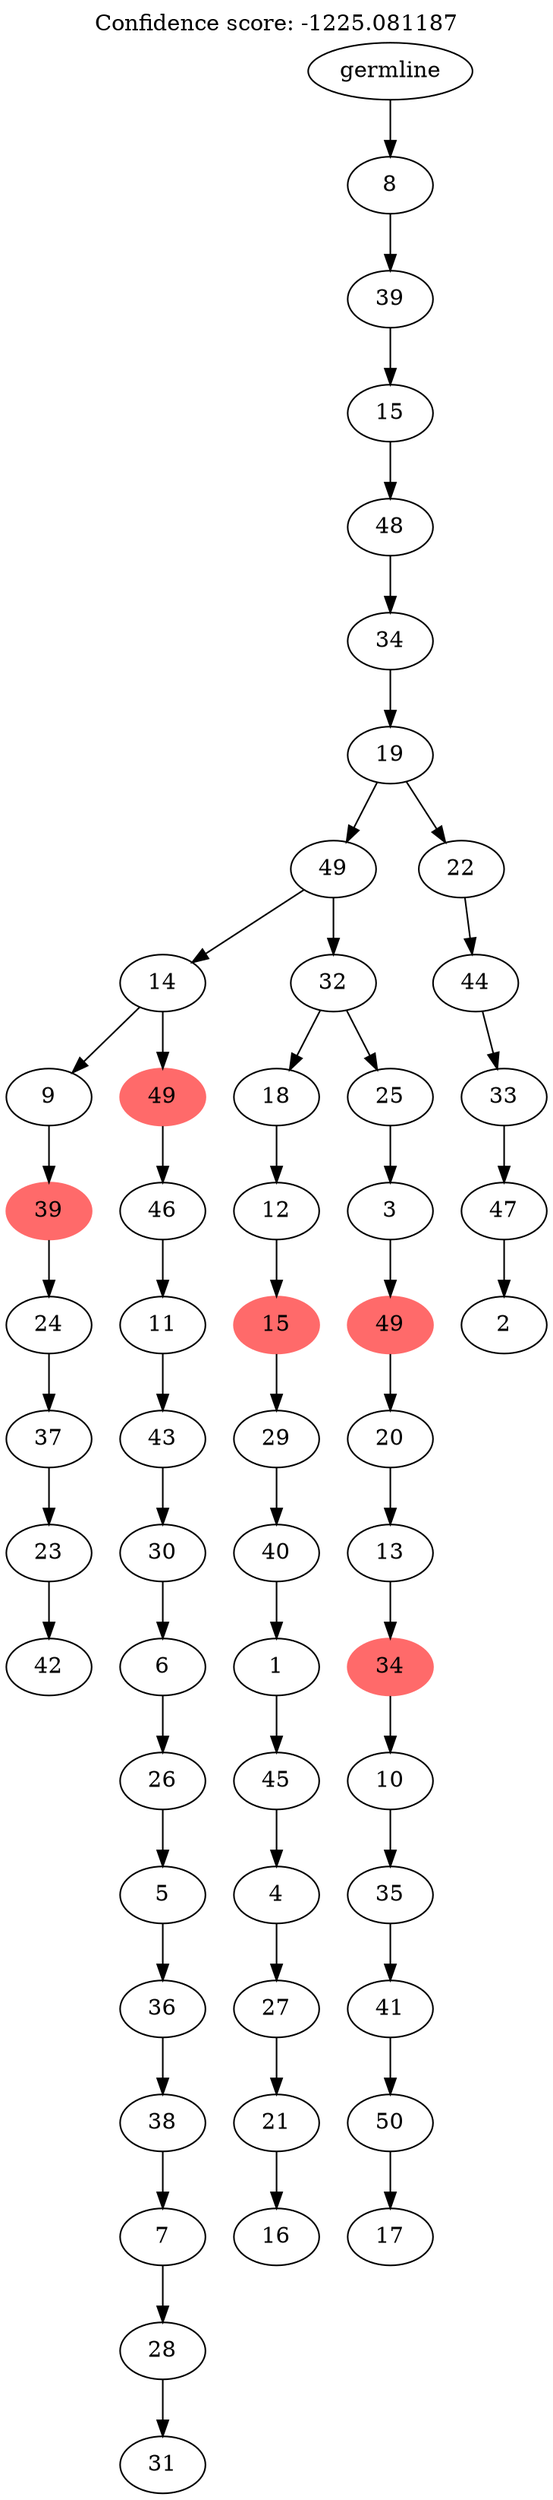digraph g {
	"54" -> "55";
	"55" [label="42"];
	"53" -> "54";
	"54" [label="23"];
	"52" -> "53";
	"53" [label="37"];
	"51" -> "52";
	"52" [label="24"];
	"50" -> "51";
	"51" [color=indianred1, style=filled, label="39"];
	"48" -> "49";
	"49" [label="31"];
	"47" -> "48";
	"48" [label="28"];
	"46" -> "47";
	"47" [label="7"];
	"45" -> "46";
	"46" [label="38"];
	"44" -> "45";
	"45" [label="36"];
	"43" -> "44";
	"44" [label="5"];
	"42" -> "43";
	"43" [label="26"];
	"41" -> "42";
	"42" [label="6"];
	"40" -> "41";
	"41" [label="30"];
	"39" -> "40";
	"40" [label="43"];
	"38" -> "39";
	"39" [label="11"];
	"37" -> "38";
	"38" [label="46"];
	"36" -> "37";
	"37" [color=indianred1, style=filled, label="49"];
	"36" -> "50";
	"50" [label="9"];
	"34" -> "35";
	"35" [label="16"];
	"33" -> "34";
	"34" [label="21"];
	"32" -> "33";
	"33" [label="27"];
	"31" -> "32";
	"32" [label="4"];
	"30" -> "31";
	"31" [label="45"];
	"29" -> "30";
	"30" [label="1"];
	"28" -> "29";
	"29" [label="40"];
	"27" -> "28";
	"28" [label="29"];
	"26" -> "27";
	"27" [color=indianred1, style=filled, label="15"];
	"25" -> "26";
	"26" [label="12"];
	"23" -> "24";
	"24" [label="17"];
	"22" -> "23";
	"23" [label="50"];
	"21" -> "22";
	"22" [label="41"];
	"20" -> "21";
	"21" [label="35"];
	"19" -> "20";
	"20" [label="10"];
	"18" -> "19";
	"19" [color=indianred1, style=filled, label="34"];
	"17" -> "18";
	"18" [label="13"];
	"16" -> "17";
	"17" [label="20"];
	"15" -> "16";
	"16" [color=indianred1, style=filled, label="49"];
	"14" -> "15";
	"15" [label="3"];
	"13" -> "14";
	"14" [label="25"];
	"13" -> "25";
	"25" [label="18"];
	"12" -> "13";
	"13" [label="32"];
	"12" -> "36";
	"36" [label="14"];
	"10" -> "11";
	"11" [label="2"];
	"9" -> "10";
	"10" [label="47"];
	"8" -> "9";
	"9" [label="33"];
	"7" -> "8";
	"8" [label="44"];
	"6" -> "7";
	"7" [label="22"];
	"6" -> "12";
	"12" [label="49"];
	"5" -> "6";
	"6" [label="19"];
	"4" -> "5";
	"5" [label="34"];
	"3" -> "4";
	"4" [label="48"];
	"2" -> "3";
	"3" [label="15"];
	"1" -> "2";
	"2" [label="39"];
	"0" -> "1";
	"1" [label="8"];
	"0" [label="germline"];
	labelloc="t";
	label="Confidence score: -1225.081187";
}
